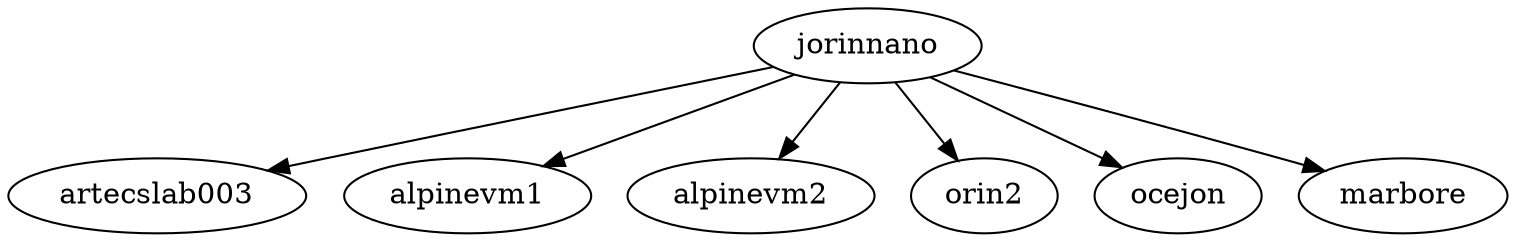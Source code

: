 digraph G {
  jorinnano -> artecslab003
  jorinnano -> alpinevm1
  jorinnano -> alpinevm2
  jorinnano -> orin2
  jorinnano -> ocejon
  jorinnano -> marbore
  
}
